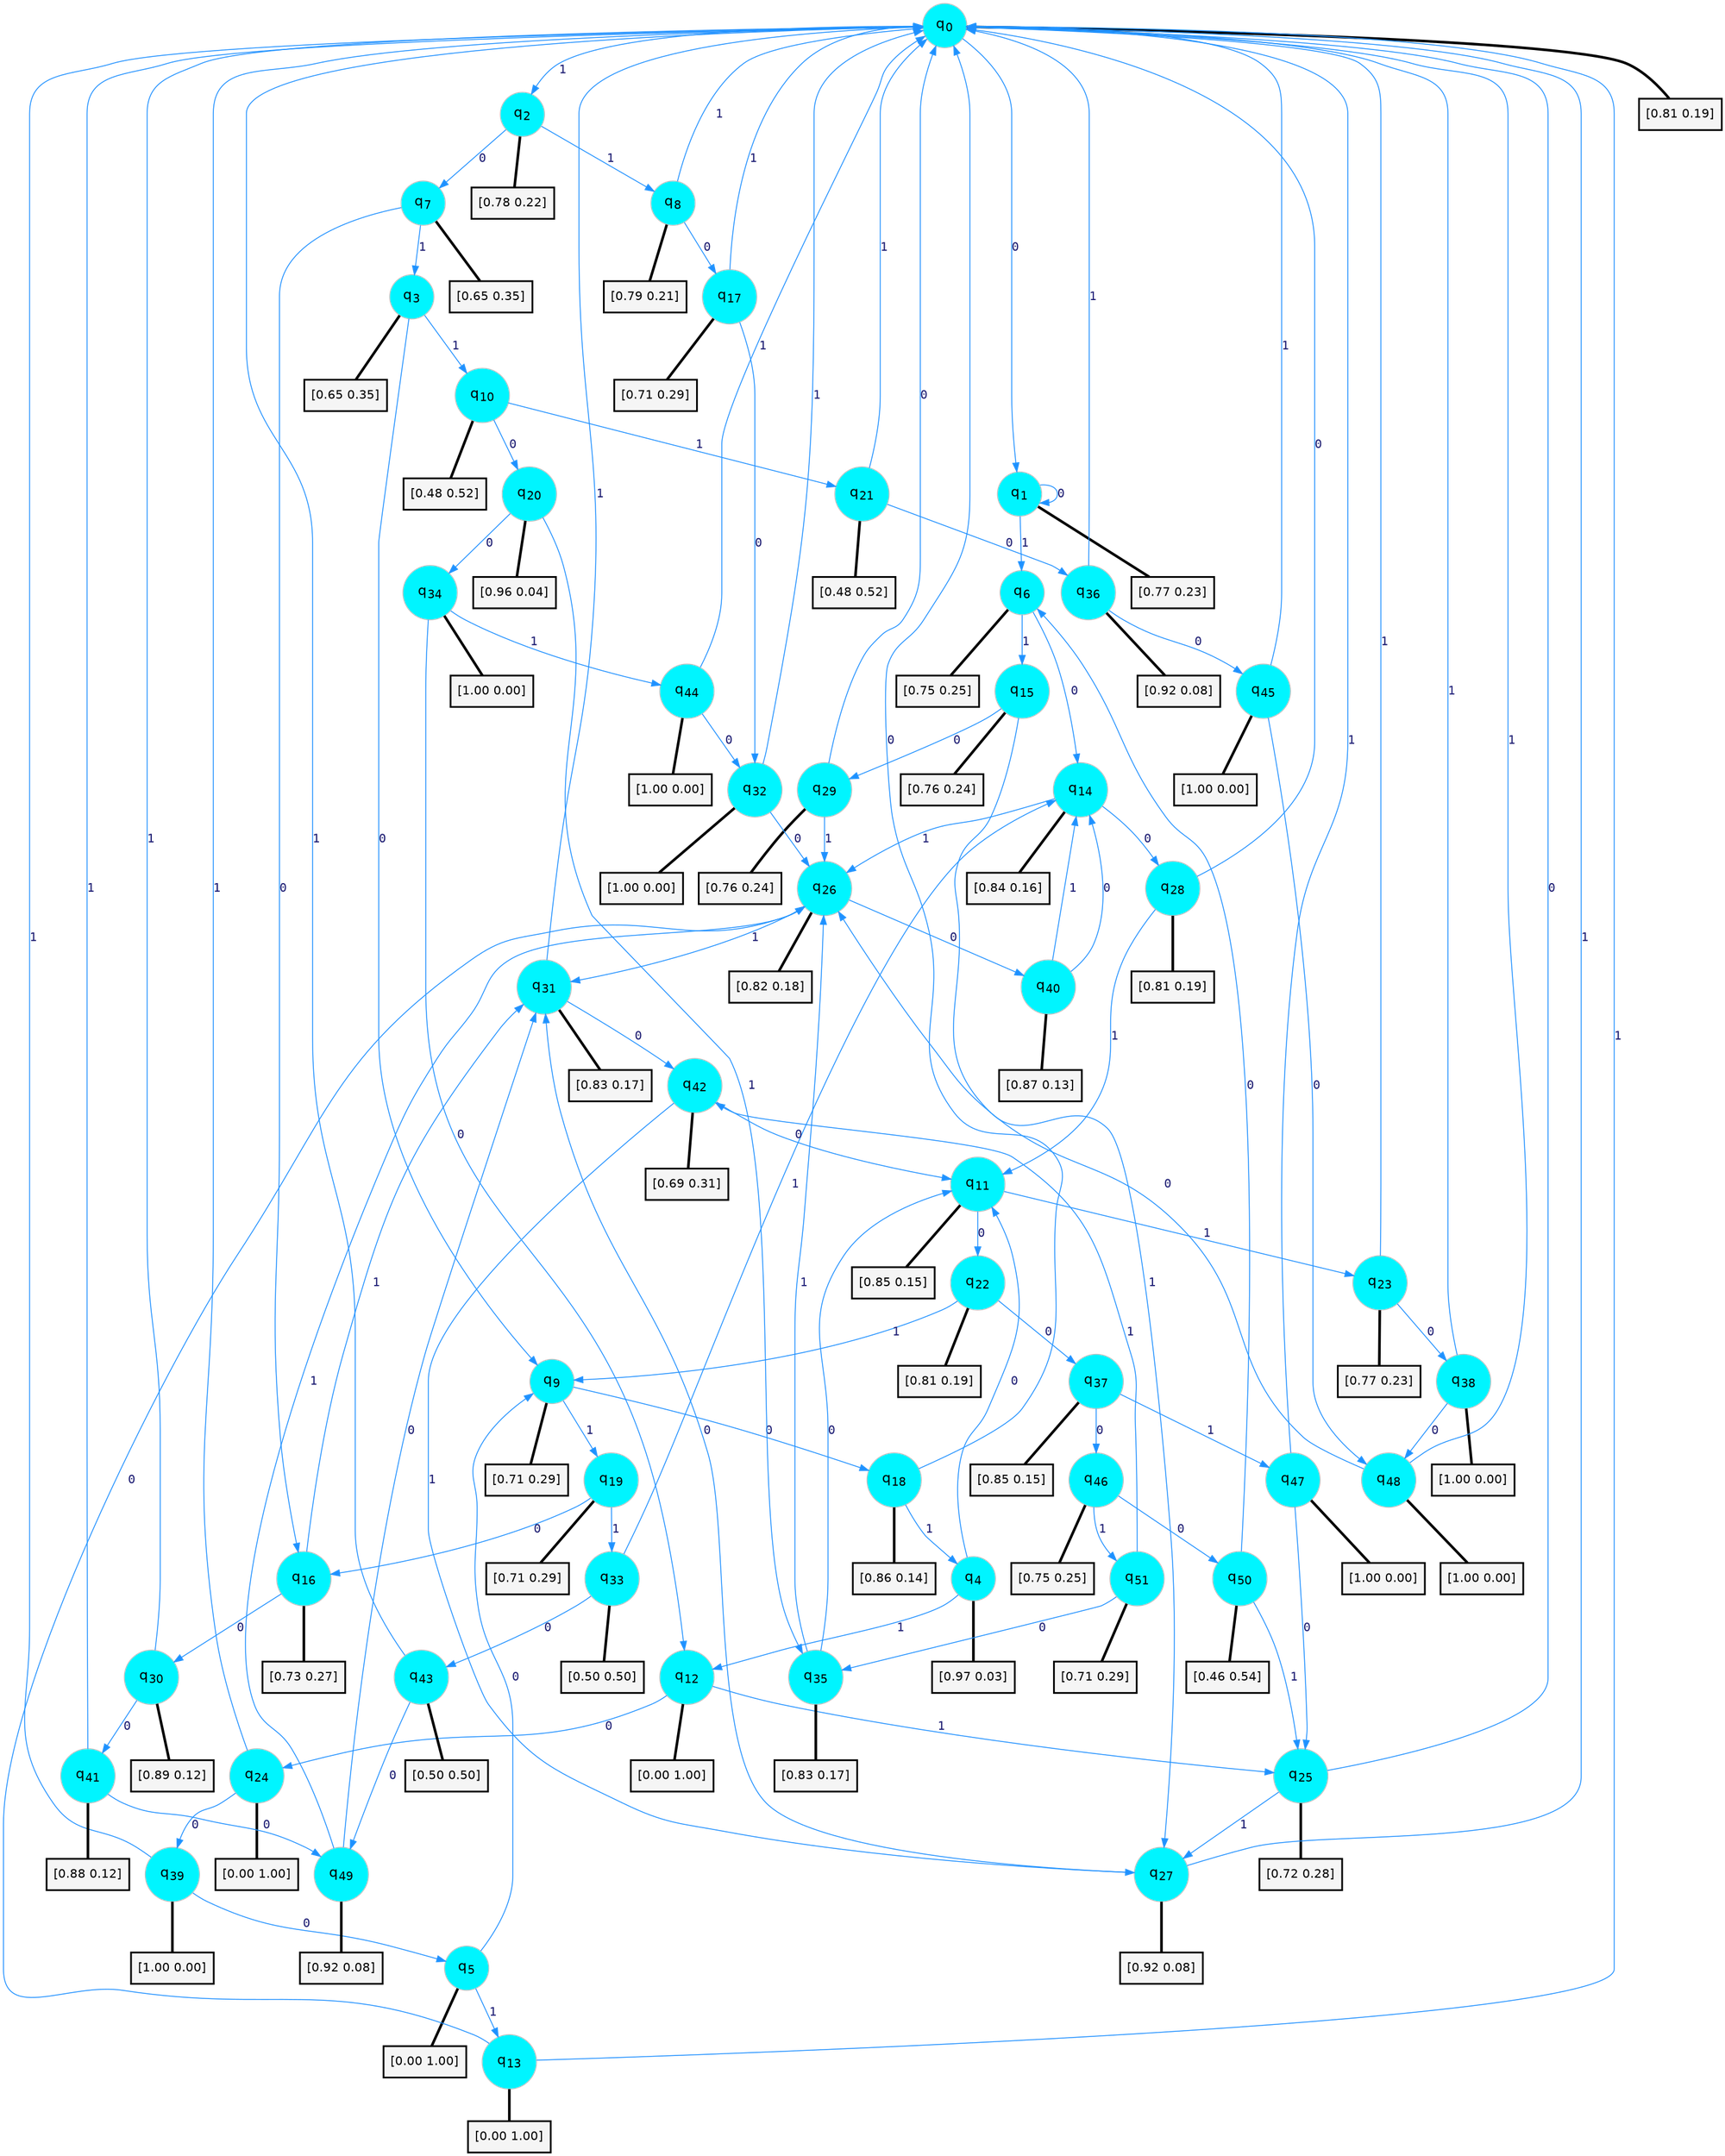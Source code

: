 digraph G {
graph [
bgcolor=transparent, dpi=300, rankdir=TD, size="40,25"];
node [
color=gray, fillcolor=turquoise1, fontcolor=black, fontname=Helvetica, fontsize=16, fontweight=bold, shape=circle, style=filled];
edge [
arrowsize=1, color=dodgerblue1, fontcolor=midnightblue, fontname=courier, fontweight=bold, penwidth=1, style=solid, weight=20];
0[label=<q<SUB>0</SUB>>];
1[label=<q<SUB>1</SUB>>];
2[label=<q<SUB>2</SUB>>];
3[label=<q<SUB>3</SUB>>];
4[label=<q<SUB>4</SUB>>];
5[label=<q<SUB>5</SUB>>];
6[label=<q<SUB>6</SUB>>];
7[label=<q<SUB>7</SUB>>];
8[label=<q<SUB>8</SUB>>];
9[label=<q<SUB>9</SUB>>];
10[label=<q<SUB>10</SUB>>];
11[label=<q<SUB>11</SUB>>];
12[label=<q<SUB>12</SUB>>];
13[label=<q<SUB>13</SUB>>];
14[label=<q<SUB>14</SUB>>];
15[label=<q<SUB>15</SUB>>];
16[label=<q<SUB>16</SUB>>];
17[label=<q<SUB>17</SUB>>];
18[label=<q<SUB>18</SUB>>];
19[label=<q<SUB>19</SUB>>];
20[label=<q<SUB>20</SUB>>];
21[label=<q<SUB>21</SUB>>];
22[label=<q<SUB>22</SUB>>];
23[label=<q<SUB>23</SUB>>];
24[label=<q<SUB>24</SUB>>];
25[label=<q<SUB>25</SUB>>];
26[label=<q<SUB>26</SUB>>];
27[label=<q<SUB>27</SUB>>];
28[label=<q<SUB>28</SUB>>];
29[label=<q<SUB>29</SUB>>];
30[label=<q<SUB>30</SUB>>];
31[label=<q<SUB>31</SUB>>];
32[label=<q<SUB>32</SUB>>];
33[label=<q<SUB>33</SUB>>];
34[label=<q<SUB>34</SUB>>];
35[label=<q<SUB>35</SUB>>];
36[label=<q<SUB>36</SUB>>];
37[label=<q<SUB>37</SUB>>];
38[label=<q<SUB>38</SUB>>];
39[label=<q<SUB>39</SUB>>];
40[label=<q<SUB>40</SUB>>];
41[label=<q<SUB>41</SUB>>];
42[label=<q<SUB>42</SUB>>];
43[label=<q<SUB>43</SUB>>];
44[label=<q<SUB>44</SUB>>];
45[label=<q<SUB>45</SUB>>];
46[label=<q<SUB>46</SUB>>];
47[label=<q<SUB>47</SUB>>];
48[label=<q<SUB>48</SUB>>];
49[label=<q<SUB>49</SUB>>];
50[label=<q<SUB>50</SUB>>];
51[label=<q<SUB>51</SUB>>];
52[label="[0.81 0.19]", shape=box,fontcolor=black, fontname=Helvetica, fontsize=14, penwidth=2, fillcolor=whitesmoke,color=black];
53[label="[0.77 0.23]", shape=box,fontcolor=black, fontname=Helvetica, fontsize=14, penwidth=2, fillcolor=whitesmoke,color=black];
54[label="[0.78 0.22]", shape=box,fontcolor=black, fontname=Helvetica, fontsize=14, penwidth=2, fillcolor=whitesmoke,color=black];
55[label="[0.65 0.35]", shape=box,fontcolor=black, fontname=Helvetica, fontsize=14, penwidth=2, fillcolor=whitesmoke,color=black];
56[label="[0.97 0.03]", shape=box,fontcolor=black, fontname=Helvetica, fontsize=14, penwidth=2, fillcolor=whitesmoke,color=black];
57[label="[0.00 1.00]", shape=box,fontcolor=black, fontname=Helvetica, fontsize=14, penwidth=2, fillcolor=whitesmoke,color=black];
58[label="[0.75 0.25]", shape=box,fontcolor=black, fontname=Helvetica, fontsize=14, penwidth=2, fillcolor=whitesmoke,color=black];
59[label="[0.65 0.35]", shape=box,fontcolor=black, fontname=Helvetica, fontsize=14, penwidth=2, fillcolor=whitesmoke,color=black];
60[label="[0.79 0.21]", shape=box,fontcolor=black, fontname=Helvetica, fontsize=14, penwidth=2, fillcolor=whitesmoke,color=black];
61[label="[0.71 0.29]", shape=box,fontcolor=black, fontname=Helvetica, fontsize=14, penwidth=2, fillcolor=whitesmoke,color=black];
62[label="[0.48 0.52]", shape=box,fontcolor=black, fontname=Helvetica, fontsize=14, penwidth=2, fillcolor=whitesmoke,color=black];
63[label="[0.85 0.15]", shape=box,fontcolor=black, fontname=Helvetica, fontsize=14, penwidth=2, fillcolor=whitesmoke,color=black];
64[label="[0.00 1.00]", shape=box,fontcolor=black, fontname=Helvetica, fontsize=14, penwidth=2, fillcolor=whitesmoke,color=black];
65[label="[0.00 1.00]", shape=box,fontcolor=black, fontname=Helvetica, fontsize=14, penwidth=2, fillcolor=whitesmoke,color=black];
66[label="[0.84 0.16]", shape=box,fontcolor=black, fontname=Helvetica, fontsize=14, penwidth=2, fillcolor=whitesmoke,color=black];
67[label="[0.76 0.24]", shape=box,fontcolor=black, fontname=Helvetica, fontsize=14, penwidth=2, fillcolor=whitesmoke,color=black];
68[label="[0.73 0.27]", shape=box,fontcolor=black, fontname=Helvetica, fontsize=14, penwidth=2, fillcolor=whitesmoke,color=black];
69[label="[0.71 0.29]", shape=box,fontcolor=black, fontname=Helvetica, fontsize=14, penwidth=2, fillcolor=whitesmoke,color=black];
70[label="[0.86 0.14]", shape=box,fontcolor=black, fontname=Helvetica, fontsize=14, penwidth=2, fillcolor=whitesmoke,color=black];
71[label="[0.71 0.29]", shape=box,fontcolor=black, fontname=Helvetica, fontsize=14, penwidth=2, fillcolor=whitesmoke,color=black];
72[label="[0.96 0.04]", shape=box,fontcolor=black, fontname=Helvetica, fontsize=14, penwidth=2, fillcolor=whitesmoke,color=black];
73[label="[0.48 0.52]", shape=box,fontcolor=black, fontname=Helvetica, fontsize=14, penwidth=2, fillcolor=whitesmoke,color=black];
74[label="[0.81 0.19]", shape=box,fontcolor=black, fontname=Helvetica, fontsize=14, penwidth=2, fillcolor=whitesmoke,color=black];
75[label="[0.77 0.23]", shape=box,fontcolor=black, fontname=Helvetica, fontsize=14, penwidth=2, fillcolor=whitesmoke,color=black];
76[label="[0.00 1.00]", shape=box,fontcolor=black, fontname=Helvetica, fontsize=14, penwidth=2, fillcolor=whitesmoke,color=black];
77[label="[0.72 0.28]", shape=box,fontcolor=black, fontname=Helvetica, fontsize=14, penwidth=2, fillcolor=whitesmoke,color=black];
78[label="[0.82 0.18]", shape=box,fontcolor=black, fontname=Helvetica, fontsize=14, penwidth=2, fillcolor=whitesmoke,color=black];
79[label="[0.92 0.08]", shape=box,fontcolor=black, fontname=Helvetica, fontsize=14, penwidth=2, fillcolor=whitesmoke,color=black];
80[label="[0.81 0.19]", shape=box,fontcolor=black, fontname=Helvetica, fontsize=14, penwidth=2, fillcolor=whitesmoke,color=black];
81[label="[0.76 0.24]", shape=box,fontcolor=black, fontname=Helvetica, fontsize=14, penwidth=2, fillcolor=whitesmoke,color=black];
82[label="[0.89 0.12]", shape=box,fontcolor=black, fontname=Helvetica, fontsize=14, penwidth=2, fillcolor=whitesmoke,color=black];
83[label="[0.83 0.17]", shape=box,fontcolor=black, fontname=Helvetica, fontsize=14, penwidth=2, fillcolor=whitesmoke,color=black];
84[label="[1.00 0.00]", shape=box,fontcolor=black, fontname=Helvetica, fontsize=14, penwidth=2, fillcolor=whitesmoke,color=black];
85[label="[0.50 0.50]", shape=box,fontcolor=black, fontname=Helvetica, fontsize=14, penwidth=2, fillcolor=whitesmoke,color=black];
86[label="[1.00 0.00]", shape=box,fontcolor=black, fontname=Helvetica, fontsize=14, penwidth=2, fillcolor=whitesmoke,color=black];
87[label="[0.83 0.17]", shape=box,fontcolor=black, fontname=Helvetica, fontsize=14, penwidth=2, fillcolor=whitesmoke,color=black];
88[label="[0.92 0.08]", shape=box,fontcolor=black, fontname=Helvetica, fontsize=14, penwidth=2, fillcolor=whitesmoke,color=black];
89[label="[0.85 0.15]", shape=box,fontcolor=black, fontname=Helvetica, fontsize=14, penwidth=2, fillcolor=whitesmoke,color=black];
90[label="[1.00 0.00]", shape=box,fontcolor=black, fontname=Helvetica, fontsize=14, penwidth=2, fillcolor=whitesmoke,color=black];
91[label="[1.00 0.00]", shape=box,fontcolor=black, fontname=Helvetica, fontsize=14, penwidth=2, fillcolor=whitesmoke,color=black];
92[label="[0.87 0.13]", shape=box,fontcolor=black, fontname=Helvetica, fontsize=14, penwidth=2, fillcolor=whitesmoke,color=black];
93[label="[0.88 0.12]", shape=box,fontcolor=black, fontname=Helvetica, fontsize=14, penwidth=2, fillcolor=whitesmoke,color=black];
94[label="[0.69 0.31]", shape=box,fontcolor=black, fontname=Helvetica, fontsize=14, penwidth=2, fillcolor=whitesmoke,color=black];
95[label="[0.50 0.50]", shape=box,fontcolor=black, fontname=Helvetica, fontsize=14, penwidth=2, fillcolor=whitesmoke,color=black];
96[label="[1.00 0.00]", shape=box,fontcolor=black, fontname=Helvetica, fontsize=14, penwidth=2, fillcolor=whitesmoke,color=black];
97[label="[1.00 0.00]", shape=box,fontcolor=black, fontname=Helvetica, fontsize=14, penwidth=2, fillcolor=whitesmoke,color=black];
98[label="[0.75 0.25]", shape=box,fontcolor=black, fontname=Helvetica, fontsize=14, penwidth=2, fillcolor=whitesmoke,color=black];
99[label="[1.00 0.00]", shape=box,fontcolor=black, fontname=Helvetica, fontsize=14, penwidth=2, fillcolor=whitesmoke,color=black];
100[label="[1.00 0.00]", shape=box,fontcolor=black, fontname=Helvetica, fontsize=14, penwidth=2, fillcolor=whitesmoke,color=black];
101[label="[0.92 0.08]", shape=box,fontcolor=black, fontname=Helvetica, fontsize=14, penwidth=2, fillcolor=whitesmoke,color=black];
102[label="[0.46 0.54]", shape=box,fontcolor=black, fontname=Helvetica, fontsize=14, penwidth=2, fillcolor=whitesmoke,color=black];
103[label="[0.71 0.29]", shape=box,fontcolor=black, fontname=Helvetica, fontsize=14, penwidth=2, fillcolor=whitesmoke,color=black];
0->1 [label=0];
0->2 [label=1];
0->52 [arrowhead=none, penwidth=3,color=black];
1->1 [label=0];
1->6 [label=1];
1->53 [arrowhead=none, penwidth=3,color=black];
2->7 [label=0];
2->8 [label=1];
2->54 [arrowhead=none, penwidth=3,color=black];
3->9 [label=0];
3->10 [label=1];
3->55 [arrowhead=none, penwidth=3,color=black];
4->11 [label=0];
4->12 [label=1];
4->56 [arrowhead=none, penwidth=3,color=black];
5->9 [label=0];
5->13 [label=1];
5->57 [arrowhead=none, penwidth=3,color=black];
6->14 [label=0];
6->15 [label=1];
6->58 [arrowhead=none, penwidth=3,color=black];
7->16 [label=0];
7->3 [label=1];
7->59 [arrowhead=none, penwidth=3,color=black];
8->17 [label=0];
8->0 [label=1];
8->60 [arrowhead=none, penwidth=3,color=black];
9->18 [label=0];
9->19 [label=1];
9->61 [arrowhead=none, penwidth=3,color=black];
10->20 [label=0];
10->21 [label=1];
10->62 [arrowhead=none, penwidth=3,color=black];
11->22 [label=0];
11->23 [label=1];
11->63 [arrowhead=none, penwidth=3,color=black];
12->24 [label=0];
12->25 [label=1];
12->64 [arrowhead=none, penwidth=3,color=black];
13->26 [label=0];
13->0 [label=1];
13->65 [arrowhead=none, penwidth=3,color=black];
14->28 [label=0];
14->26 [label=1];
14->66 [arrowhead=none, penwidth=3,color=black];
15->29 [label=0];
15->27 [label=1];
15->67 [arrowhead=none, penwidth=3,color=black];
16->30 [label=0];
16->31 [label=1];
16->68 [arrowhead=none, penwidth=3,color=black];
17->32 [label=0];
17->0 [label=1];
17->69 [arrowhead=none, penwidth=3,color=black];
18->0 [label=0];
18->4 [label=1];
18->70 [arrowhead=none, penwidth=3,color=black];
19->16 [label=0];
19->33 [label=1];
19->71 [arrowhead=none, penwidth=3,color=black];
20->34 [label=0];
20->35 [label=1];
20->72 [arrowhead=none, penwidth=3,color=black];
21->36 [label=0];
21->0 [label=1];
21->73 [arrowhead=none, penwidth=3,color=black];
22->37 [label=0];
22->9 [label=1];
22->74 [arrowhead=none, penwidth=3,color=black];
23->38 [label=0];
23->0 [label=1];
23->75 [arrowhead=none, penwidth=3,color=black];
24->39 [label=0];
24->0 [label=1];
24->76 [arrowhead=none, penwidth=3,color=black];
25->0 [label=0];
25->27 [label=1];
25->77 [arrowhead=none, penwidth=3,color=black];
26->40 [label=0];
26->31 [label=1];
26->78 [arrowhead=none, penwidth=3,color=black];
27->31 [label=0];
27->0 [label=1];
27->79 [arrowhead=none, penwidth=3,color=black];
28->0 [label=0];
28->11 [label=1];
28->80 [arrowhead=none, penwidth=3,color=black];
29->0 [label=0];
29->26 [label=1];
29->81 [arrowhead=none, penwidth=3,color=black];
30->41 [label=0];
30->0 [label=1];
30->82 [arrowhead=none, penwidth=3,color=black];
31->42 [label=0];
31->0 [label=1];
31->83 [arrowhead=none, penwidth=3,color=black];
32->26 [label=0];
32->0 [label=1];
32->84 [arrowhead=none, penwidth=3,color=black];
33->43 [label=0];
33->14 [label=1];
33->85 [arrowhead=none, penwidth=3,color=black];
34->12 [label=0];
34->44 [label=1];
34->86 [arrowhead=none, penwidth=3,color=black];
35->11 [label=0];
35->26 [label=1];
35->87 [arrowhead=none, penwidth=3,color=black];
36->45 [label=0];
36->0 [label=1];
36->88 [arrowhead=none, penwidth=3,color=black];
37->46 [label=0];
37->47 [label=1];
37->89 [arrowhead=none, penwidth=3,color=black];
38->48 [label=0];
38->0 [label=1];
38->90 [arrowhead=none, penwidth=3,color=black];
39->5 [label=0];
39->0 [label=1];
39->91 [arrowhead=none, penwidth=3,color=black];
40->14 [label=0];
40->14 [label=1];
40->92 [arrowhead=none, penwidth=3,color=black];
41->49 [label=0];
41->0 [label=1];
41->93 [arrowhead=none, penwidth=3,color=black];
42->11 [label=0];
42->27 [label=1];
42->94 [arrowhead=none, penwidth=3,color=black];
43->49 [label=0];
43->0 [label=1];
43->95 [arrowhead=none, penwidth=3,color=black];
44->32 [label=0];
44->0 [label=1];
44->96 [arrowhead=none, penwidth=3,color=black];
45->48 [label=0];
45->0 [label=1];
45->97 [arrowhead=none, penwidth=3,color=black];
46->50 [label=0];
46->51 [label=1];
46->98 [arrowhead=none, penwidth=3,color=black];
47->25 [label=0];
47->0 [label=1];
47->99 [arrowhead=none, penwidth=3,color=black];
48->26 [label=0];
48->0 [label=1];
48->100 [arrowhead=none, penwidth=3,color=black];
49->31 [label=0];
49->26 [label=1];
49->101 [arrowhead=none, penwidth=3,color=black];
50->6 [label=0];
50->25 [label=1];
50->102 [arrowhead=none, penwidth=3,color=black];
51->35 [label=0];
51->42 [label=1];
51->103 [arrowhead=none, penwidth=3,color=black];
}
